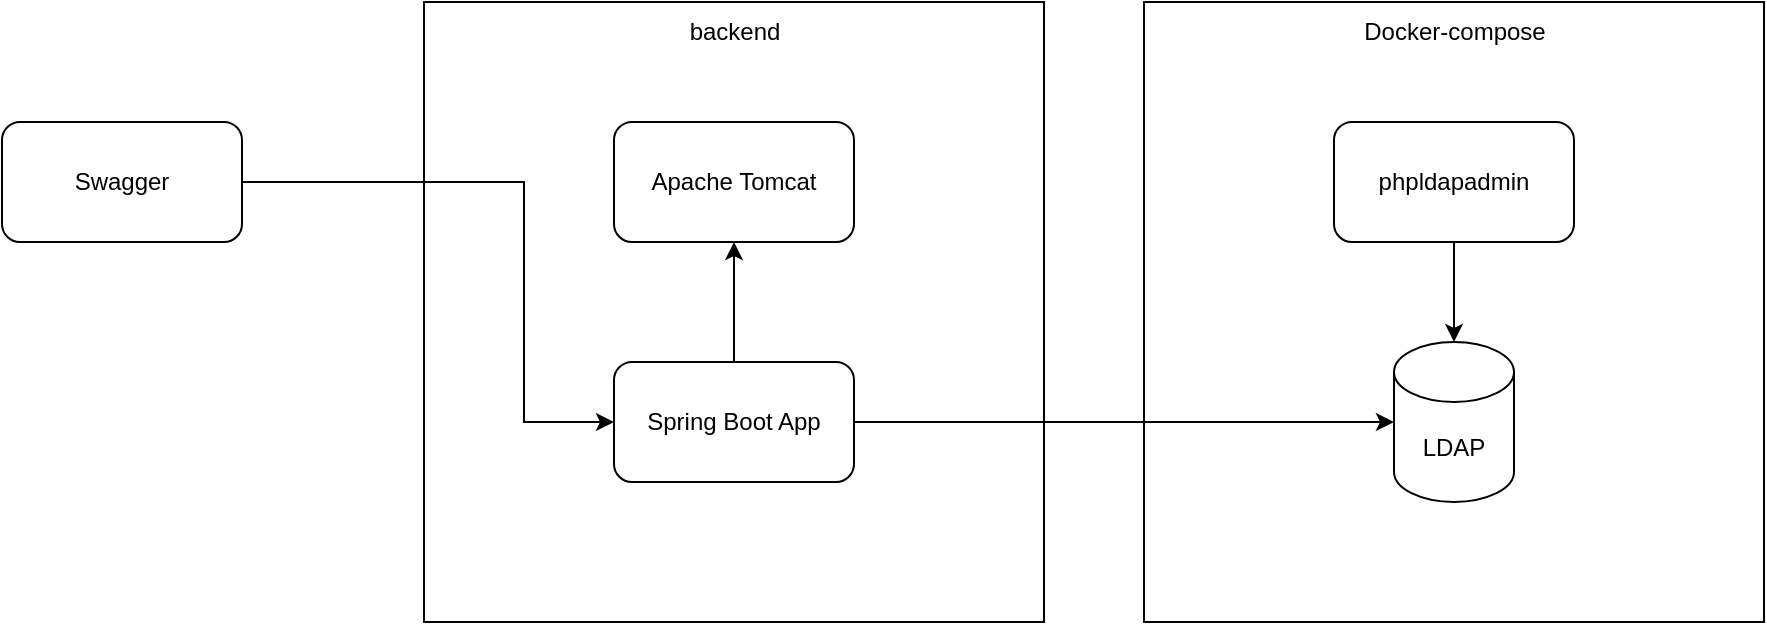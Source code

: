 <mxfile version="21.1.2" type="device">
  <diagram name="Page-1" id="2YBvvXClWsGukQMizWep">
    <mxGraphModel dx="2092" dy="819" grid="1" gridSize="10" guides="1" tooltips="1" connect="1" arrows="1" fold="1" page="1" pageScale="1" pageWidth="850" pageHeight="1100" math="0" shadow="0">
      <root>
        <mxCell id="0" />
        <mxCell id="1" parent="0" />
        <mxCell id="ZHOQJQTcZNs33Ych34GT-1" value="" style="whiteSpace=wrap;html=1;aspect=fixed;" vertex="1" parent="1">
          <mxGeometry x="450" y="70" width="310" height="310" as="geometry" />
        </mxCell>
        <mxCell id="ZHOQJQTcZNs33Ych34GT-2" value="LDAP" style="shape=cylinder3;whiteSpace=wrap;html=1;boundedLbl=1;backgroundOutline=1;size=15;" vertex="1" parent="1">
          <mxGeometry x="575" y="240" width="60" height="80" as="geometry" />
        </mxCell>
        <mxCell id="ZHOQJQTcZNs33Ych34GT-3" value="Docker-compose" style="text;html=1;strokeColor=none;fillColor=none;align=center;verticalAlign=middle;whiteSpace=wrap;rounded=0;" vertex="1" parent="1">
          <mxGeometry x="552.5" y="70" width="105" height="30" as="geometry" />
        </mxCell>
        <mxCell id="ZHOQJQTcZNs33Ych34GT-4" value="" style="whiteSpace=wrap;html=1;aspect=fixed;" vertex="1" parent="1">
          <mxGeometry x="90" y="70" width="310" height="310" as="geometry" />
        </mxCell>
        <mxCell id="ZHOQJQTcZNs33Ych34GT-5" value="backend" style="text;html=1;strokeColor=none;fillColor=none;align=center;verticalAlign=middle;whiteSpace=wrap;rounded=0;" vertex="1" parent="1">
          <mxGeometry x="192.5" y="70" width="105" height="30" as="geometry" />
        </mxCell>
        <mxCell id="ZHOQJQTcZNs33Ych34GT-7" value="Apache Tomcat" style="rounded=1;whiteSpace=wrap;html=1;" vertex="1" parent="1">
          <mxGeometry x="185" y="130" width="120" height="60" as="geometry" />
        </mxCell>
        <mxCell id="ZHOQJQTcZNs33Ych34GT-9" style="edgeStyle=orthogonalEdgeStyle;rounded=0;orthogonalLoop=1;jettySize=auto;html=1;exitX=0.5;exitY=0;exitDx=0;exitDy=0;entryX=0.5;entryY=1;entryDx=0;entryDy=0;" edge="1" parent="1" source="ZHOQJQTcZNs33Ych34GT-8" target="ZHOQJQTcZNs33Ych34GT-7">
          <mxGeometry relative="1" as="geometry" />
        </mxCell>
        <mxCell id="ZHOQJQTcZNs33Ych34GT-10" style="edgeStyle=orthogonalEdgeStyle;rounded=0;orthogonalLoop=1;jettySize=auto;html=1;exitX=1;exitY=0.5;exitDx=0;exitDy=0;entryX=0;entryY=0.5;entryDx=0;entryDy=0;entryPerimeter=0;" edge="1" parent="1" source="ZHOQJQTcZNs33Ych34GT-8" target="ZHOQJQTcZNs33Ych34GT-2">
          <mxGeometry relative="1" as="geometry" />
        </mxCell>
        <mxCell id="ZHOQJQTcZNs33Ych34GT-8" value="Spring Boot App" style="rounded=1;whiteSpace=wrap;html=1;" vertex="1" parent="1">
          <mxGeometry x="185" y="250" width="120" height="60" as="geometry" />
        </mxCell>
        <mxCell id="ZHOQJQTcZNs33Ych34GT-13" style="edgeStyle=orthogonalEdgeStyle;rounded=0;orthogonalLoop=1;jettySize=auto;html=1;exitX=1;exitY=0.5;exitDx=0;exitDy=0;entryX=0;entryY=0.5;entryDx=0;entryDy=0;" edge="1" parent="1" source="ZHOQJQTcZNs33Ych34GT-11" target="ZHOQJQTcZNs33Ych34GT-8">
          <mxGeometry relative="1" as="geometry">
            <Array as="points">
              <mxPoint x="140" y="160" />
              <mxPoint x="140" y="280" />
            </Array>
          </mxGeometry>
        </mxCell>
        <mxCell id="ZHOQJQTcZNs33Ych34GT-11" value="Swagger" style="rounded=1;whiteSpace=wrap;html=1;" vertex="1" parent="1">
          <mxGeometry x="-121" y="130" width="120" height="60" as="geometry" />
        </mxCell>
        <mxCell id="ZHOQJQTcZNs33Ych34GT-14" style="edgeStyle=orthogonalEdgeStyle;rounded=0;orthogonalLoop=1;jettySize=auto;html=1;exitX=0.5;exitY=1;exitDx=0;exitDy=0;" edge="1" parent="1" source="ZHOQJQTcZNs33Ych34GT-12" target="ZHOQJQTcZNs33Ych34GT-2">
          <mxGeometry relative="1" as="geometry" />
        </mxCell>
        <mxCell id="ZHOQJQTcZNs33Ych34GT-12" value="phpldapadmin" style="rounded=1;whiteSpace=wrap;html=1;" vertex="1" parent="1">
          <mxGeometry x="545" y="130" width="120" height="60" as="geometry" />
        </mxCell>
      </root>
    </mxGraphModel>
  </diagram>
</mxfile>
